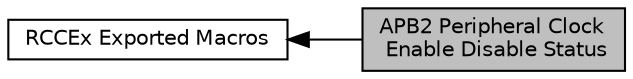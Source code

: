 digraph "APB2 Peripheral Clock Enable Disable Status"
{
  edge [fontname="Helvetica",fontsize="10",labelfontname="Helvetica",labelfontsize="10"];
  node [fontname="Helvetica",fontsize="10",shape=box];
  rankdir=LR;
  Node2 [label="RCCEx Exported Macros",height=0.2,width=0.4,color="black", fillcolor="white", style="filled",URL="$group___r_c_c_ex___exported___macros.html",tooltip=" "];
  Node1 [label="APB2 Peripheral Clock\l Enable Disable Status",height=0.2,width=0.4,color="black", fillcolor="grey75", style="filled", fontcolor="black",tooltip="Get the enable or disable status of the APB2 peripheral clock."];
  Node2->Node1 [shape=plaintext, dir="back", style="solid"];
}
